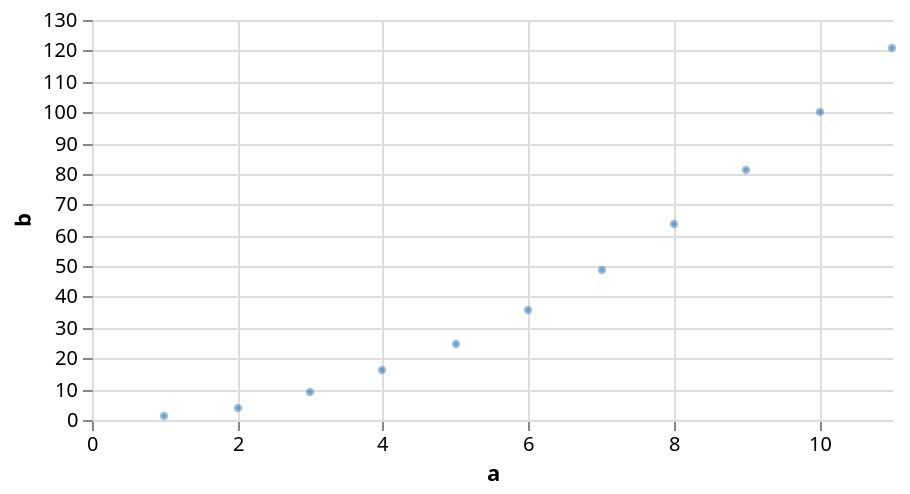 {
  "$schema": "https://vega.github.io/schema/vega/v5.json",
  "width": 400,
  "height": 200,
  "padding": 5,

  "data": [
    {
      "name": "source",
      "values": [
        {"a": 1, "b": 1},
        {"a": 2, "b": 4},
        {"a": 3, "b": 9},
        {"a": 4, "b": 16},
        {"a": 5, "b": 25},
        {"a": 6, "b": 36},
        {"a": 7, "b": 49},
        {"a": 8, "b": 64},
        {"a": 9, "b": 81},
        {"a": 10, "b": 100},
        {"a": 11, "b": 121}
      ]
    }
  ],

  "scales": [
    {
      "name": "x",
      "type": "linear",
      "round": true,
      "nice": true,
      "zero": true,
      "domain": {"data": "source", "field": "a"},
      "range": "width"
    },
    {
      "name": "y",
      "type": "linear",
      "round": true,
      "nice": true,
      "zero": true,
      "domain": {"data": "source", "field": "b"},
      "range": "height"
    }
  ],

  "axes": [
    {
      "scale": "x",
      "grid": true,
      "domain": false,
      "orient": "bottom",
      "tickCount": 5,
      "title": "a"
    },
    {
      "scale": "y",
      "grid": true,
      "domain": false,
      "orient": "left",
      "titlePadding": 5,
      "title": "b"
    }
  ],

  "marks": [
    {
      "name": "marks",
      "type": "symbol",
      "from": {"data": "source"},
      "encode": {
        "update": {
          "x": {"scale": "x", "field": "a"},
          "y": {"scale": "y", "field": "b"},
          "size": {"value": 5},
          "shape": {"value": "circle"},
          "strokeWidth": {"value": 2},
          "opacity": {"value": 0.5},
          "stroke": {"value": "#4682b4"},
          "fill": {"value": "#4682b4"}
        }
      }
    }
  ]
}
